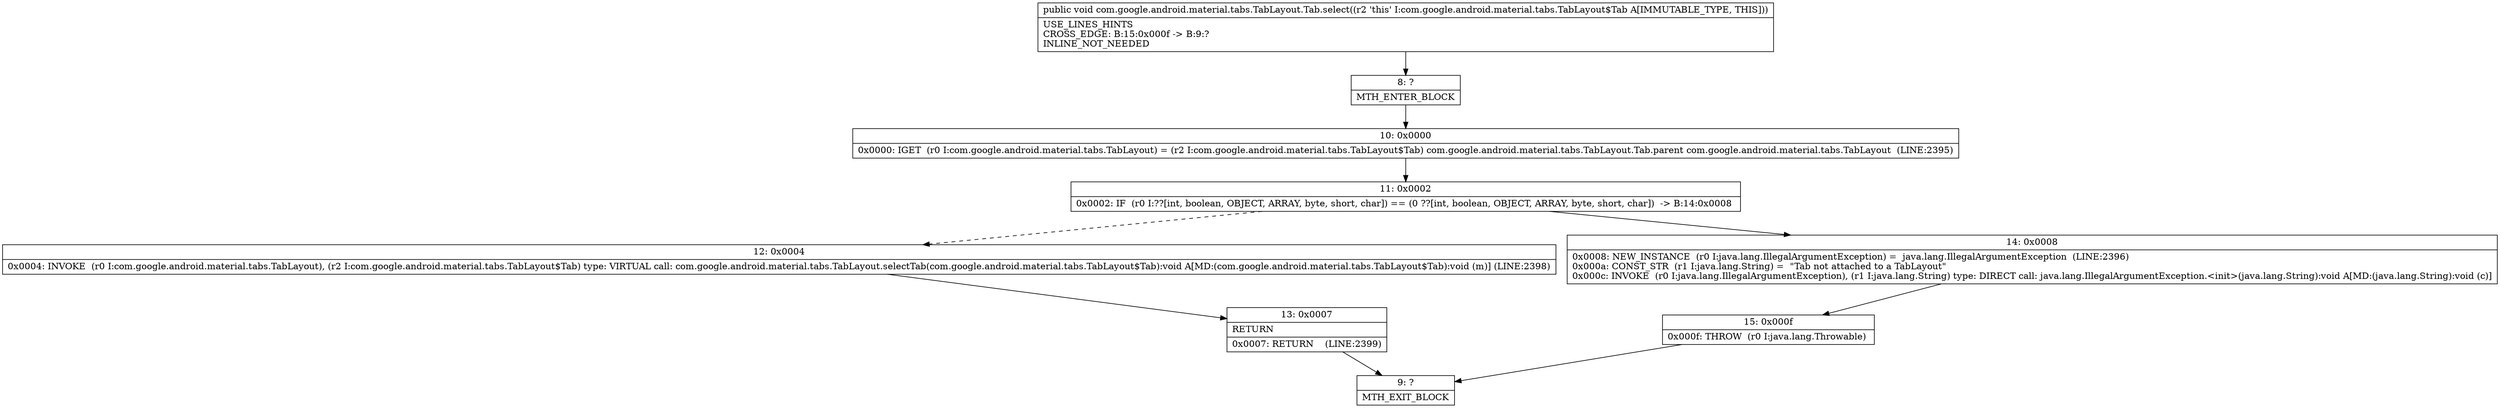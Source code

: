 digraph "CFG forcom.google.android.material.tabs.TabLayout.Tab.select()V" {
Node_8 [shape=record,label="{8\:\ ?|MTH_ENTER_BLOCK\l}"];
Node_10 [shape=record,label="{10\:\ 0x0000|0x0000: IGET  (r0 I:com.google.android.material.tabs.TabLayout) = (r2 I:com.google.android.material.tabs.TabLayout$Tab) com.google.android.material.tabs.TabLayout.Tab.parent com.google.android.material.tabs.TabLayout  (LINE:2395)\l}"];
Node_11 [shape=record,label="{11\:\ 0x0002|0x0002: IF  (r0 I:??[int, boolean, OBJECT, ARRAY, byte, short, char]) == (0 ??[int, boolean, OBJECT, ARRAY, byte, short, char])  \-\> B:14:0x0008 \l}"];
Node_12 [shape=record,label="{12\:\ 0x0004|0x0004: INVOKE  (r0 I:com.google.android.material.tabs.TabLayout), (r2 I:com.google.android.material.tabs.TabLayout$Tab) type: VIRTUAL call: com.google.android.material.tabs.TabLayout.selectTab(com.google.android.material.tabs.TabLayout$Tab):void A[MD:(com.google.android.material.tabs.TabLayout$Tab):void (m)] (LINE:2398)\l}"];
Node_13 [shape=record,label="{13\:\ 0x0007|RETURN\l|0x0007: RETURN    (LINE:2399)\l}"];
Node_9 [shape=record,label="{9\:\ ?|MTH_EXIT_BLOCK\l}"];
Node_14 [shape=record,label="{14\:\ 0x0008|0x0008: NEW_INSTANCE  (r0 I:java.lang.IllegalArgumentException) =  java.lang.IllegalArgumentException  (LINE:2396)\l0x000a: CONST_STR  (r1 I:java.lang.String) =  \"Tab not attached to a TabLayout\" \l0x000c: INVOKE  (r0 I:java.lang.IllegalArgumentException), (r1 I:java.lang.String) type: DIRECT call: java.lang.IllegalArgumentException.\<init\>(java.lang.String):void A[MD:(java.lang.String):void (c)]\l}"];
Node_15 [shape=record,label="{15\:\ 0x000f|0x000f: THROW  (r0 I:java.lang.Throwable) \l}"];
MethodNode[shape=record,label="{public void com.google.android.material.tabs.TabLayout.Tab.select((r2 'this' I:com.google.android.material.tabs.TabLayout$Tab A[IMMUTABLE_TYPE, THIS]))  | USE_LINES_HINTS\lCROSS_EDGE: B:15:0x000f \-\> B:9:?\lINLINE_NOT_NEEDED\l}"];
MethodNode -> Node_8;Node_8 -> Node_10;
Node_10 -> Node_11;
Node_11 -> Node_12[style=dashed];
Node_11 -> Node_14;
Node_12 -> Node_13;
Node_13 -> Node_9;
Node_14 -> Node_15;
Node_15 -> Node_9;
}

